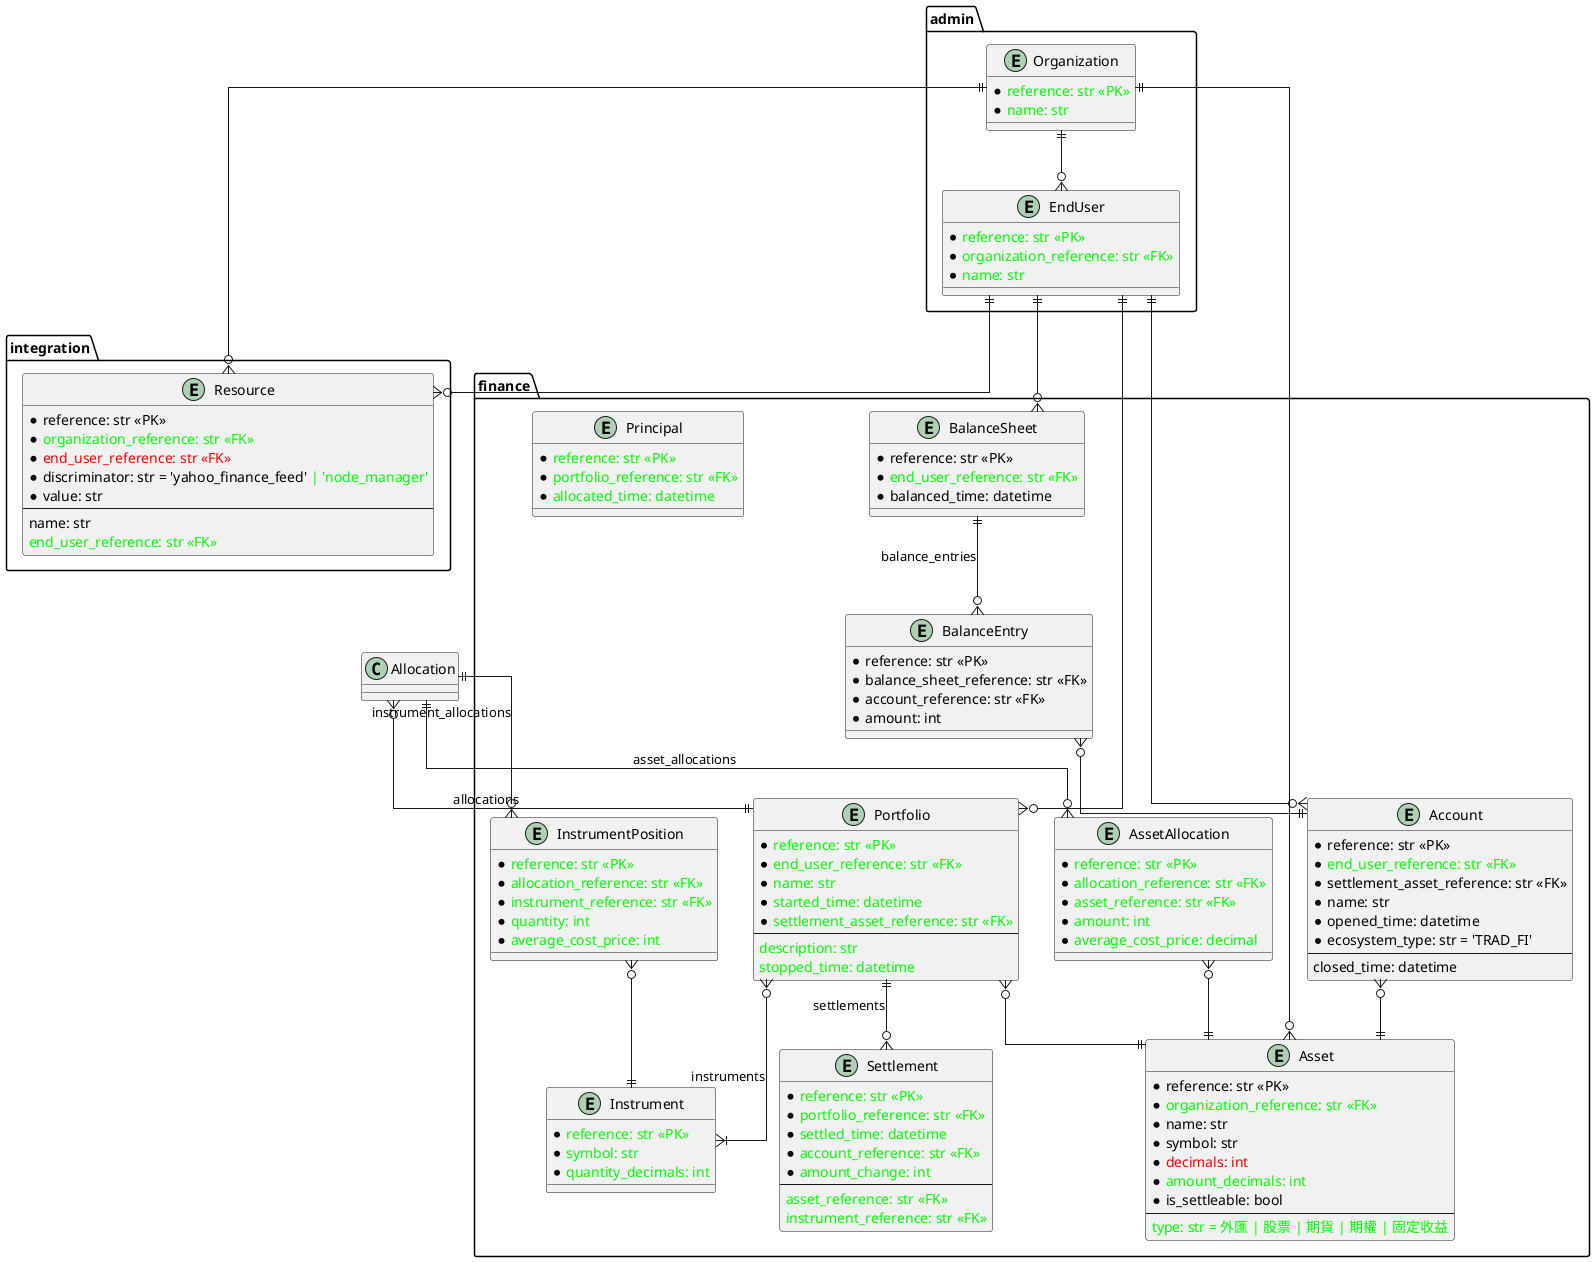 @startuml

!function $add($a)
!return "<color:#00ff00>" + $a + "</color>"
!endfunction

!function $remove($a)
!return "<color:#ff0000>" + $a + "</color>"
!endfunction

skinparam backgroundColor transparent
skinparam linetype ortho

package admin {
  entity "Organization" {
    * $add("reference: str <<PK>>")
    * $add("name: str")
  }

  entity "EndUser" {
    * $add("reference: str <<PK>>")
    * $add("organization_reference: str <<FK>>")
    * $add("name: str")
  }
}

package integration {
  entity "Resource" {
    * reference: str <<PK>>
    * $add("organization_reference: str <<FK>>")
    * $remove("end_user_reference: str <<FK>>")
    * discriminator: str = 'yahoo_finance_feed' $add("| 'node_manager'")
    * value: str
    --
    name: str
    $add("end_user_reference: str <<FK>>")
  }
}

package finance {
  entity "Asset" {
    * reference: str <<PK>>
    * $add("organization_reference: str <<FK>>")
    * name: str
    * symbol: str
    * $remove("decimals: int")
    * $add("amount_decimals: int")
    * is_settleable: bool
    --
    $add("type: str = 外匯 | 股票 | 期貨 | 期權 | 固定收益")
  }

  entity "Account" {
    * reference: str <<PK>>
    * $add("end_user_reference: str <<FK>>")
    * settlement_asset_reference: str <<FK>>
    * name: str
    * opened_time: datetime
    * ecosystem_type: str = 'TRAD_FI'
    --
    closed_time: datetime
  }

  entity "BalanceSheet" {
    * reference: str <<PK>>
    * $add("end_user_reference: str <<FK>>")
    * balanced_time: datetime
  }

  entity "BalanceEntry" {
    * reference: str <<PK>>
    * balance_sheet_reference: str <<FK>>
    * account_reference: str <<FK>>
    * amount: int
  }

  entity "Instrument" {
    * $add("reference: str <<PK>>")
    * $add("symbol: str")
    * $add("quantity_decimals: int")
  }

  entity "Portfolio" {
    * $add("reference: str <<PK>>")
    * $add("end_user_reference: str <<FK>>")
    * $add("name: str")
    * $add("started_time: datetime")
    * $add("settlement_asset_reference: str <<FK>>")
    --
    $add("description: str")
    $add("stopped_time: datetime")
  }

  entity "Principal" {
    * $add("reference: str <<PK>>")
    * $add("portfolio_reference: str <<FK>>")
    * $add("allocated_time: datetime")
  }

  entity "AssetAllocation" {
    * $add("reference: str <<PK>>")
    * $add("allocation_reference: str <<FK>>")
    * $add("asset_reference: str <<FK>>")
    * $add("amount: int")
    * $add("average_cost_price: decimal")
  }

  entity "InstrumentPosition" {
    * $add("reference: str <<PK>>")
    * $add("allocation_reference: str <<FK>>")
    * $add("instrument_reference: str <<FK>>")
    * $add("quantity: int")
    * $add("average_cost_price: int")
  }

  entity "Settlement" {
    * $add("reference: str <<PK>>")
    * $add("portfolio_reference: str <<FK>>")
    * $add("settled_time: datetime")
    * $add("account_reference: str <<FK>>")
    * $add("amount_change: int")
    --
    $add("asset_reference: str <<FK>>")
    $add("instrument_reference: str <<FK>>")
  }
}

'Zero or One  |o--
'Exactly One  ||--
'Zero or Many }o--
'One or Many  }|--

Organization ||--o{ EndUser
Organization ||--o{ Resource
Organization ||--o{ Asset

EndUser      ||--o{ Resource
EndUser      ||--o{ Account
EndUser      ||--o{ BalanceSheet
EndUser      ||--o{ Portfolio

Account      }o--|| Asset
BalanceSheet ||--o{ BalanceEntry: balance_entries
BalanceEntry }o--|| Account

Portfolio    }o--|| Asset
Portfolio    }o--|{ Instrument: instruments
Portfolio    ||--o{ Allocation: allocations
Portfolio    ||--o{ Settlement: settlements

Allocation ||--o{ AssetAllocation: asset_allocations
Allocation ||--o{ InstrumentPosition: instrument_allocations
AssetAllocation }o--|| Asset
InstrumentPosition }o--|| Instrument

@enduml